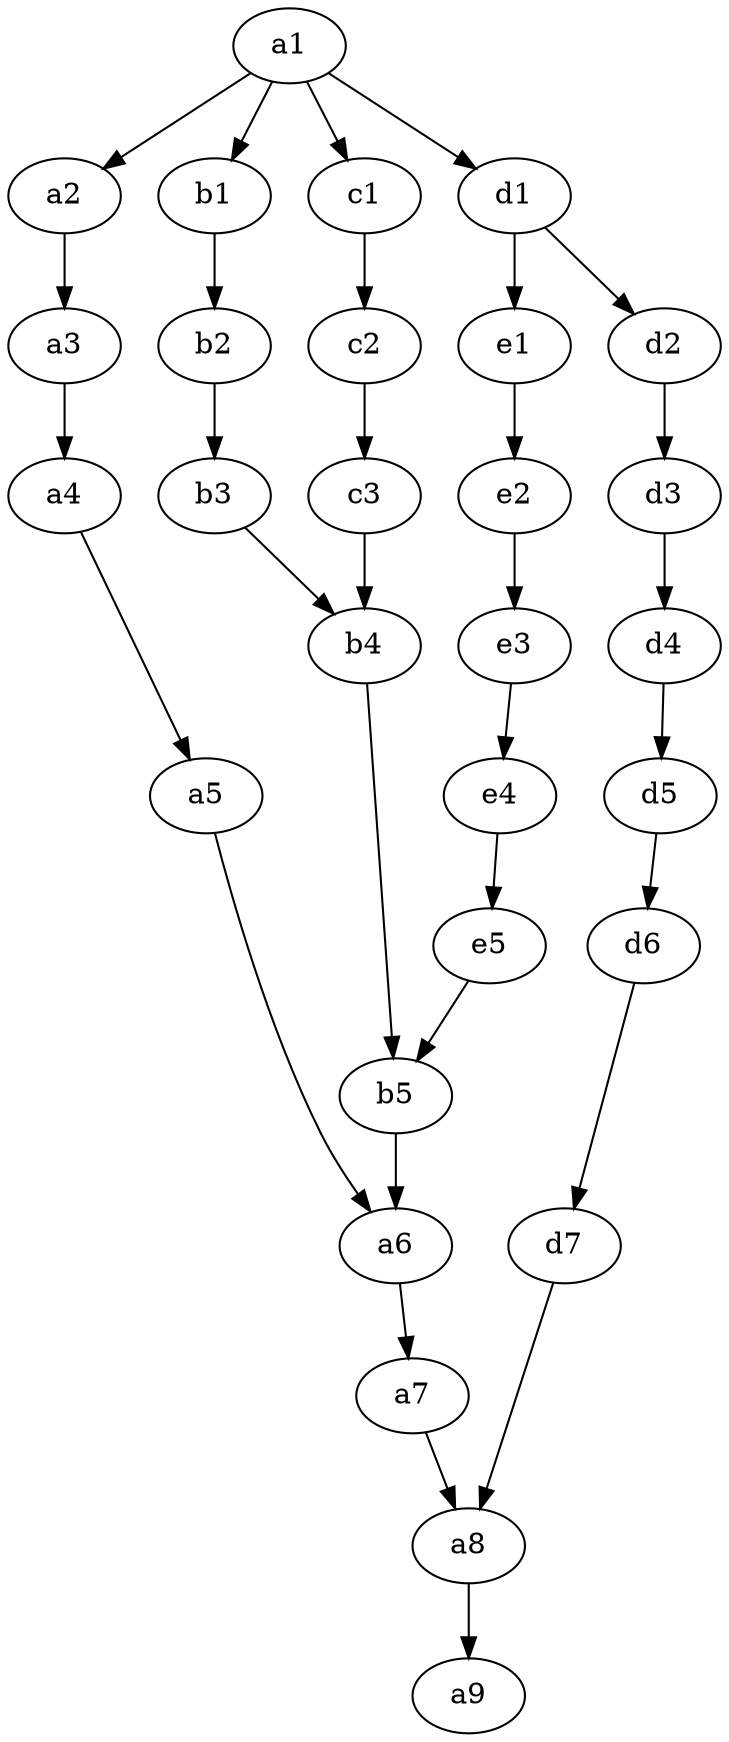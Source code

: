 digraph "oriente_5"{

	"a1" -> "a2" -> "a3" -> "a4" -> "a5" -> "a6" -> "a7" -> "a8" -> "a9";
	"a1" -> "b1" -> "b2" -> "b3" -> "b4" -> "b5" -> "a6"; 
	"a1" -> "c1" -> "c2" -> "c3" -> "b4";
	"a1" -> "d1" -> "d2" -> "d3" -> "d4" -> "d5" -> "d6" -> "d7" -> "a8";
	"d1" -> "e1" -> "e2" -> "e3" -> "e4" -> "e5" -> "b5";
}